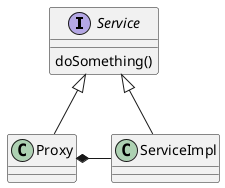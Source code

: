 @startuml
interface Service {
doSomething()
}

class ServiceImpl {
}

class Proxy {
}

Service <|-- Proxy
Service <|-- ServiceImpl
Proxy *- ServiceImpl
@enduml